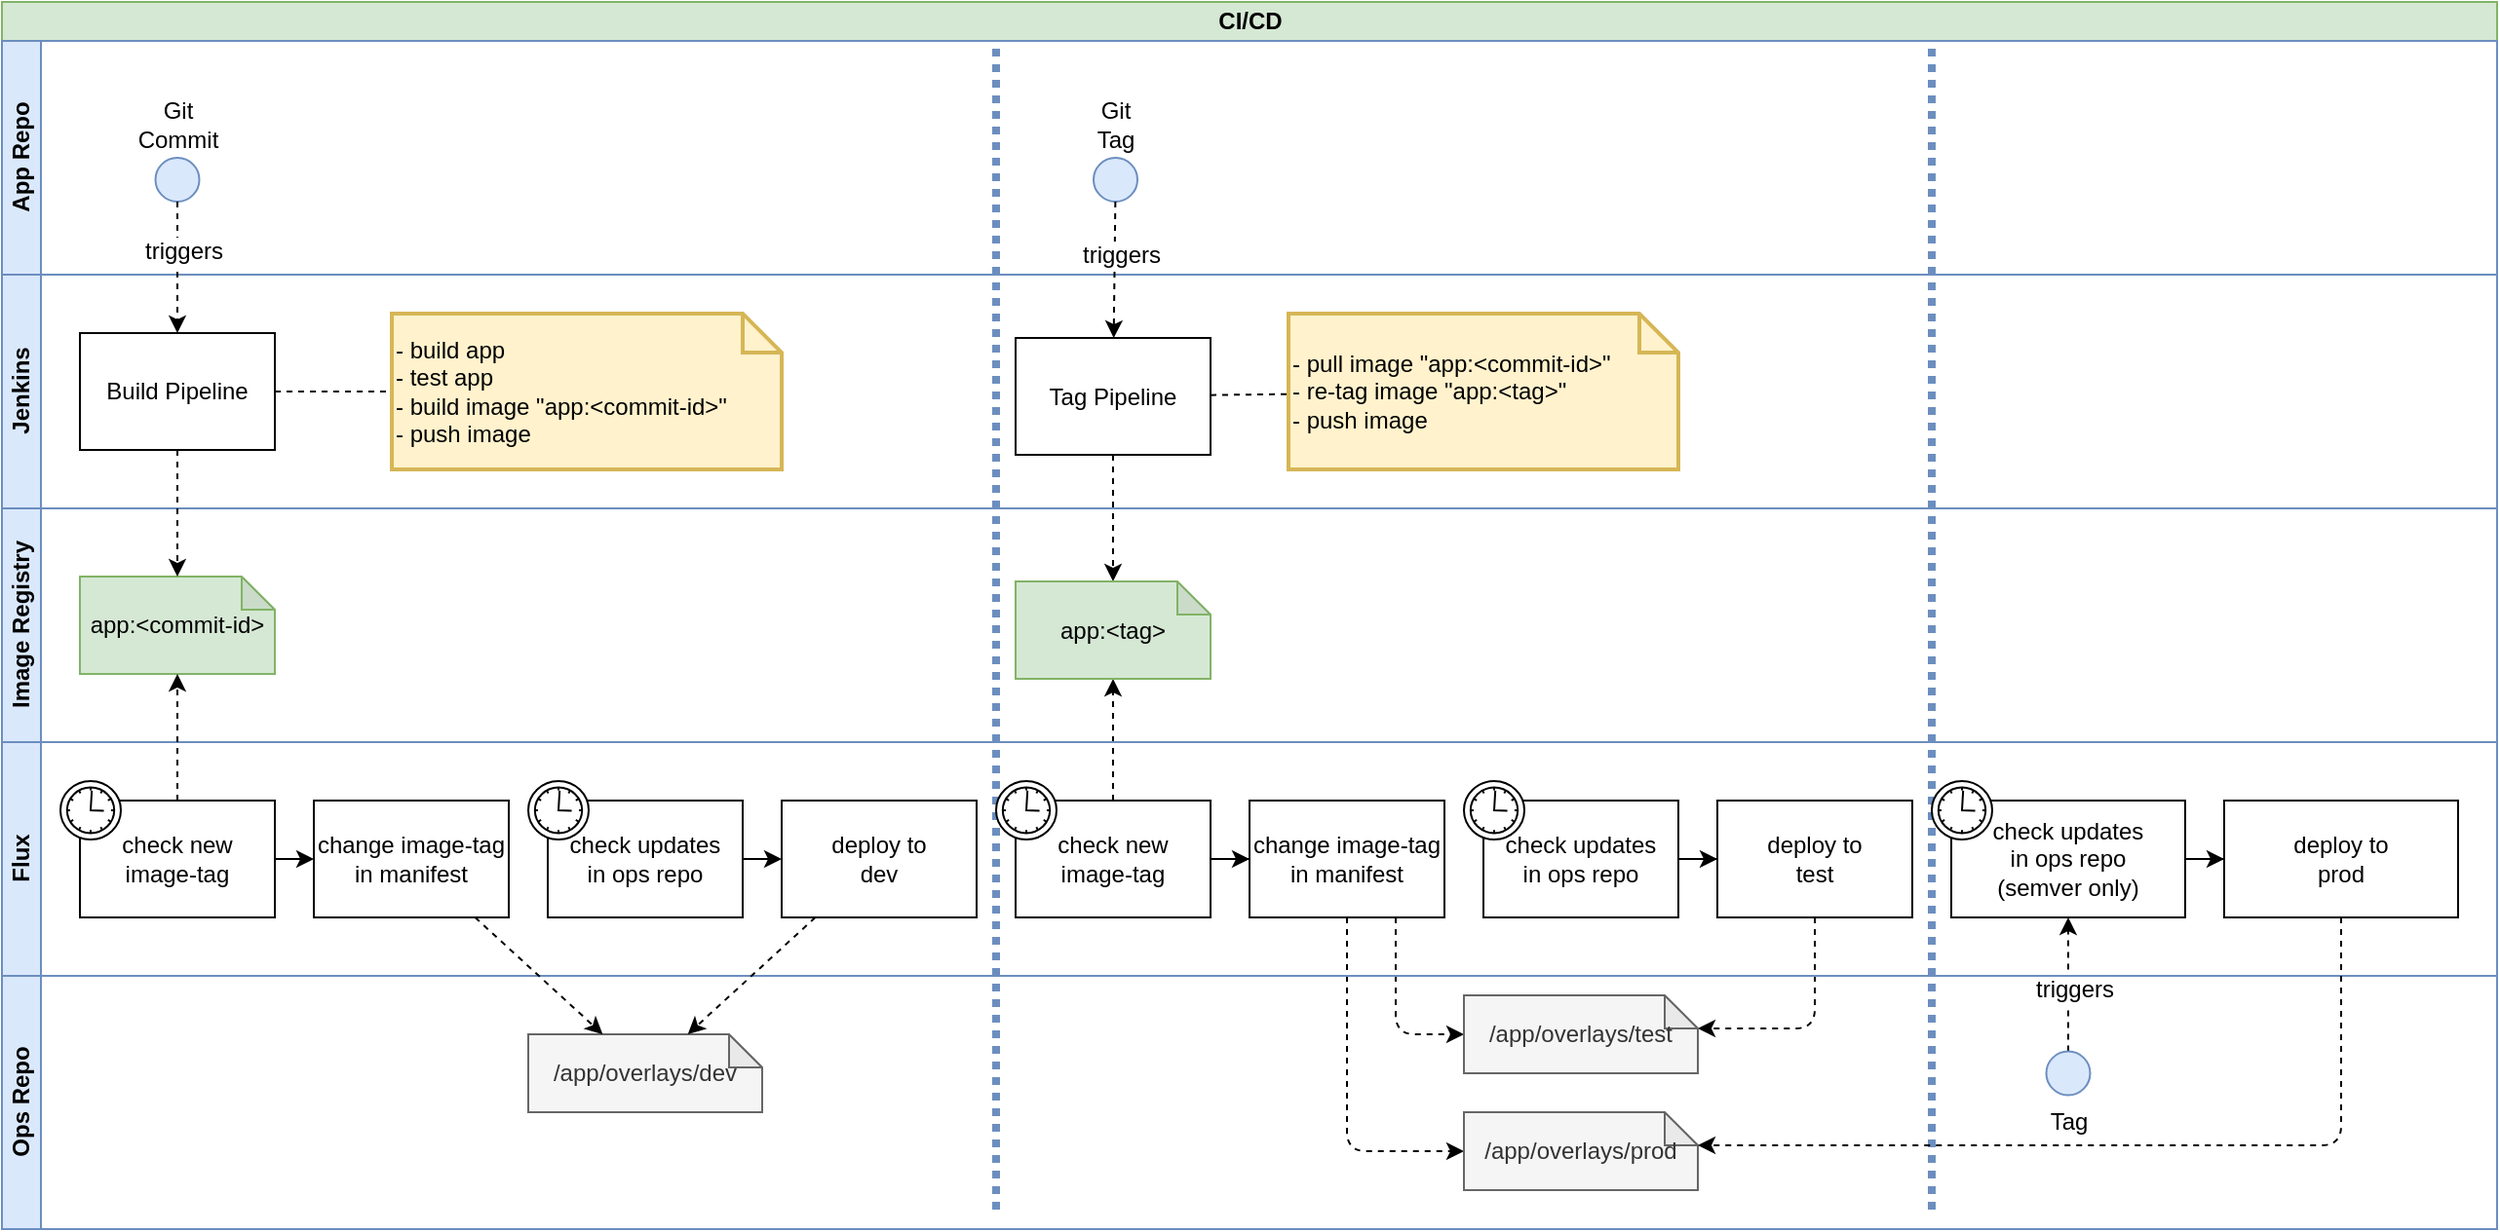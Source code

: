 <mxfile version="13.6.5">
    <diagram id="2l1Gih08ljTuTviZnEwU" name="Page-1">
        <mxGraphModel dx="1030" dy="777" grid="1" gridSize="10" guides="1" tooltips="1" connect="1" arrows="1" fold="1" page="1" pageScale="1" pageWidth="1169" pageHeight="827" math="0" shadow="0">
            <root>
                <mxCell id="0"/>
                <mxCell id="1" parent="0"/>
                <mxCell id="14" value="CI/CD" style="swimlane;html=1;childLayout=stackLayout;resizeParent=1;resizeParentMax=0;horizontal=1;startSize=20;horizontalStack=0;fillColor=#d5e8d4;strokeColor=#82b366;" parent="1" vertex="1">
                    <mxGeometry x="40" y="40" width="1280" height="630" as="geometry">
                        <mxRectangle x="40" y="40" width="50" height="20" as="alternateBounds"/>
                    </mxGeometry>
                </mxCell>
                <mxCell id="15" value="App Repo" style="swimlane;html=1;startSize=20;horizontal=0;fillColor=#dae8fc;strokeColor=#6c8ebf;" parent="14" vertex="1">
                    <mxGeometry y="20" width="1280" height="120" as="geometry"/>
                </mxCell>
                <mxCell id="103" value="" style="endArrow=none;html=1;fontSize=12;fontColor=#000000;strokeWidth=4;dashed=1;dashPattern=1 1;fillColor=#dae8fc;strokeColor=#6c8ebf;" parent="15" edge="1">
                    <mxGeometry width="50" height="50" relative="1" as="geometry">
                        <mxPoint x="990" y="600" as="sourcePoint"/>
                        <mxPoint x="990" as="targetPoint"/>
                    </mxGeometry>
                </mxCell>
                <mxCell id="92" value="Git&lt;br&gt;Tag" style="ellipse;whiteSpace=wrap;html=1;aspect=fixed;labelPosition=center;verticalLabelPosition=top;align=center;verticalAlign=bottom;horizontal=1;fillColor=#dae8fc;strokeColor=#6c8ebf;" parent="15" vertex="1">
                    <mxGeometry x="560" y="60" width="22.5" height="22.5" as="geometry"/>
                </mxCell>
                <mxCell id="25" value="Git&lt;br&gt;Commit" style="ellipse;whiteSpace=wrap;html=1;aspect=fixed;labelPosition=center;verticalLabelPosition=top;align=center;verticalAlign=bottom;horizontal=1;fillColor=#dae8fc;strokeColor=#6c8ebf;" parent="15" vertex="1">
                    <mxGeometry x="78.75" y="60" width="22.5" height="22.5" as="geometry"/>
                </mxCell>
                <mxCell id="16" value="Jenkins" style="swimlane;html=1;startSize=20;horizontal=0;fillColor=#dae8fc;strokeColor=#6c8ebf;" parent="14" vertex="1">
                    <mxGeometry y="140" width="1280" height="120" as="geometry"/>
                </mxCell>
                <mxCell id="99" value="- pull image &quot;app:&amp;lt;commit-id&amp;gt;&quot;&lt;br&gt;- re-tag image &quot;app:&amp;lt;tag&amp;gt;&quot;&lt;br&gt;- push image" style="shape=note;strokeWidth=2;fontSize=12;size=20;whiteSpace=wrap;html=1;fillColor=#fff2cc;strokeColor=#d6b656;align=left;" parent="16" vertex="1">
                    <mxGeometry x="660" y="20" width="200" height="80" as="geometry"/>
                </mxCell>
                <mxCell id="26" value="Build Pipeline" style="whiteSpace=wrap;html=1;" parent="16" vertex="1">
                    <mxGeometry x="40" y="30" width="100" height="60" as="geometry"/>
                </mxCell>
                <mxCell id="68" value="Tag Pipeline" style="whiteSpace=wrap;html=1;" parent="16" vertex="1">
                    <mxGeometry x="520" y="32.5" width="100" height="60" as="geometry"/>
                </mxCell>
                <mxCell id="96" value="&lt;span&gt;- build app&lt;/span&gt;&lt;br&gt;&lt;span&gt;- test app&lt;/span&gt;&lt;br&gt;&lt;span&gt;- build image&amp;nbsp;&lt;/span&gt;&quot;&lt;span style=&quot;text-align: center&quot;&gt;app:&amp;lt;commit-id&amp;gt;&quot;&lt;/span&gt;&lt;br&gt;&lt;span&gt;- push image&lt;/span&gt;" style="shape=note;strokeWidth=2;fontSize=12;size=20;whiteSpace=wrap;html=1;fillColor=#fff2cc;strokeColor=#d6b656;align=left;" parent="16" vertex="1">
                    <mxGeometry x="200" y="20" width="200" height="80" as="geometry"/>
                </mxCell>
                <mxCell id="98" value="" style="endArrow=none;dashed=1;html=1;" parent="16" source="26" target="96" edge="1">
                    <mxGeometry width="50" height="50" relative="1" as="geometry">
                        <mxPoint x="150" y="90" as="sourcePoint"/>
                        <mxPoint x="200" y="40" as="targetPoint"/>
                    </mxGeometry>
                </mxCell>
                <mxCell id="100" value="" style="endArrow=none;dashed=1;html=1;" parent="16" source="68" target="99" edge="1">
                    <mxGeometry width="50" height="50" relative="1" as="geometry">
                        <mxPoint x="420" y="80" as="sourcePoint"/>
                        <mxPoint x="480" y="80" as="targetPoint"/>
                    </mxGeometry>
                </mxCell>
                <mxCell id="102" value="" style="endArrow=none;html=1;fontSize=12;fontColor=#000000;strokeWidth=4;dashed=1;dashPattern=1 1;fillColor=#dae8fc;strokeColor=#6c8ebf;" parent="16" edge="1">
                    <mxGeometry width="50" height="50" relative="1" as="geometry">
                        <mxPoint x="510" y="480" as="sourcePoint"/>
                        <mxPoint x="510" y="-120" as="targetPoint"/>
                    </mxGeometry>
                </mxCell>
                <mxCell id="70" value="" style="endArrow=classic;html=1;dashed=1;" parent="14" source="92" target="68" edge="1">
                    <mxGeometry width="50" height="50" relative="1" as="geometry">
                        <mxPoint x="670" y="120" as="sourcePoint"/>
                        <mxPoint x="534.5" y="170" as="targetPoint"/>
                    </mxGeometry>
                </mxCell>
                <mxCell id="105" value="triggers" style="edgeLabel;html=1;align=center;verticalAlign=middle;resizable=0;points=[];fontSize=12;fontColor=#000000;" parent="70" vertex="1" connectable="0">
                    <mxGeometry x="-0.215" y="3" relative="1" as="geometry">
                        <mxPoint as="offset"/>
                    </mxGeometry>
                </mxCell>
                <mxCell id="71" value="" style="endArrow=classic;html=1;dashed=1;" parent="14" source="68" target="69" edge="1">
                    <mxGeometry width="50" height="50" relative="1" as="geometry">
                        <mxPoint x="545" y="110" as="sourcePoint"/>
                        <mxPoint x="545" y="180" as="targetPoint"/>
                    </mxGeometry>
                </mxCell>
                <mxCell id="79" value="" style="endArrow=classic;html=1;dashed=1;" parent="14" source="75" target="69" edge="1">
                    <mxGeometry width="50" height="50" relative="1" as="geometry">
                        <mxPoint x="690" y="374" as="sourcePoint"/>
                        <mxPoint x="690" y="309" as="targetPoint"/>
                    </mxGeometry>
                </mxCell>
                <mxCell id="82" value="" style="endArrow=classic;html=1;dashed=1;entryX=0;entryY=0.5;entryDx=0;entryDy=0;entryPerimeter=0;exitX=0.75;exitY=1;exitDx=0;exitDy=0;" parent="14" source="74" target="76" edge="1">
                    <mxGeometry width="50" height="50" relative="1" as="geometry">
                        <mxPoint x="720" y="520" as="sourcePoint"/>
                        <mxPoint x="787.083" y="577.5" as="targetPoint"/>
                        <Array as="points">
                            <mxPoint x="715" y="530"/>
                        </Array>
                    </mxGeometry>
                </mxCell>
                <mxCell id="83" value="" style="endArrow=classic;html=1;dashed=1;entryX=0;entryY=0;entryDx=120;entryDy=17;entryPerimeter=0;" parent="14" source="72" target="76" edge="1">
                    <mxGeometry width="50" height="50" relative="1" as="geometry">
                        <mxPoint x="1017.08" y="537.5" as="sourcePoint"/>
                        <mxPoint x="949.997" y="595" as="targetPoint"/>
                        <Array as="points">
                            <mxPoint x="930" y="527"/>
                        </Array>
                    </mxGeometry>
                </mxCell>
                <mxCell id="90" value="" style="endArrow=classic;html=1;dashed=1;entryX=0;entryY=0.5;entryDx=0;entryDy=0;entryPerimeter=0;rounded=1;" parent="14" source="74" target="89" edge="1">
                    <mxGeometry width="50" height="50" relative="1" as="geometry">
                        <mxPoint x="746.897" y="480" as="sourcePoint"/>
                        <mxPoint x="836.782" y="537.5" as="targetPoint"/>
                        <Array as="points">
                            <mxPoint x="690" y="590"/>
                        </Array>
                    </mxGeometry>
                </mxCell>
                <mxCell id="17" value="Image Registry" style="swimlane;html=1;startSize=20;horizontal=0;fillColor=#dae8fc;strokeColor=#6c8ebf;" parent="14" vertex="1">
                    <mxGeometry y="260" width="1280" height="120" as="geometry">
                        <mxRectangle y="260" width="480" height="20" as="alternateBounds"/>
                    </mxGeometry>
                </mxCell>
                <mxCell id="59" value="&lt;span&gt;app:&amp;lt;commit-id&amp;gt;&lt;/span&gt;" style="shape=note;whiteSpace=wrap;html=1;backgroundOutline=1;darkOpacity=0.05;size=17;fillColor=#d5e8d4;strokeColor=#82b366;" parent="17" vertex="1">
                    <mxGeometry x="40" y="35" width="100" height="50" as="geometry"/>
                </mxCell>
                <mxCell id="69" value="&lt;span&gt;app:&amp;lt;tag&amp;gt;&lt;/span&gt;" style="shape=note;whiteSpace=wrap;html=1;backgroundOutline=1;darkOpacity=0.05;size=17;fillColor=#d5e8d4;strokeColor=#82b366;" parent="17" vertex="1">
                    <mxGeometry x="520" y="37.5" width="100" height="50" as="geometry"/>
                </mxCell>
                <mxCell id="88" value="" style="endArrow=classic;html=1;dashed=1;exitX=0.5;exitY=0;exitDx=0;exitDy=0;" parent="14" source="94" target="86" edge="1">
                    <mxGeometry width="50" height="50" relative="1" as="geometry">
                        <mxPoint x="1060" y="535" as="sourcePoint"/>
                        <mxPoint x="1130" y="592.5" as="targetPoint"/>
                    </mxGeometry>
                </mxCell>
                <mxCell id="106" value="triggers" style="edgeLabel;html=1;align=center;verticalAlign=middle;resizable=0;points=[];fontSize=12;fontColor=#000000;" parent="88" vertex="1" connectable="0">
                    <mxGeometry x="-0.076" y="-3" relative="1" as="geometry">
                        <mxPoint as="offset"/>
                    </mxGeometry>
                </mxCell>
                <mxCell id="23" value="Flux" style="swimlane;html=1;startSize=20;horizontal=0;fillColor=#dae8fc;strokeColor=#6c8ebf;" parent="14" vertex="1">
                    <mxGeometry y="380" width="1280" height="120" as="geometry">
                        <mxRectangle y="380" width="480" height="20" as="alternateBounds"/>
                    </mxGeometry>
                </mxCell>
                <mxCell id="86" value="check updates&lt;br&gt;in ops repo&lt;br&gt;(semver only)" style="whiteSpace=wrap;html=1;" parent="23" vertex="1">
                    <mxGeometry x="1000" y="30" width="120" height="60" as="geometry"/>
                </mxCell>
                <mxCell id="111" value="" style="shape=mxgraph.bpmn.shape;html=1;verticalLabelPosition=bottom;labelBackgroundColor=#ffffff;verticalAlign=top;align=center;perimeter=ellipsePerimeter;outlineConnect=0;outline=standard;symbol=timer;" parent="23" vertex="1">
                    <mxGeometry x="990" y="20" width="31" height="30" as="geometry"/>
                </mxCell>
                <mxCell id="73" value="check updates&lt;br&gt;in ops repo" style="whiteSpace=wrap;html=1;" parent="23" vertex="1">
                    <mxGeometry x="760" y="30" width="100" height="60" as="geometry"/>
                </mxCell>
                <mxCell id="85" style="edgeStyle=orthogonalEdgeStyle;rounded=0;orthogonalLoop=1;jettySize=auto;html=1;" parent="23" source="86" target="87" edge="1">
                    <mxGeometry relative="1" as="geometry"/>
                </mxCell>
                <mxCell id="110" value="" style="shape=mxgraph.bpmn.shape;html=1;verticalLabelPosition=bottom;labelBackgroundColor=#ffffff;verticalAlign=top;align=center;perimeter=ellipsePerimeter;outlineConnect=0;outline=standard;symbol=timer;" parent="23" vertex="1">
                    <mxGeometry x="750" y="20" width="31" height="30" as="geometry"/>
                </mxCell>
                <mxCell id="87" value="deploy to &lt;br&gt;prod" style="whiteSpace=wrap;html=1;" parent="23" vertex="1">
                    <mxGeometry x="1140" y="30" width="120" height="60" as="geometry"/>
                </mxCell>
                <mxCell id="57" value="deploy to &lt;br&gt;dev" style="whiteSpace=wrap;html=1;" parent="23" vertex="1">
                    <mxGeometry x="400" y="30" width="100" height="60" as="geometry"/>
                </mxCell>
                <mxCell id="55" value="check updates&lt;br&gt;in ops repo" style="whiteSpace=wrap;html=1;" parent="23" vertex="1">
                    <mxGeometry x="280" y="30" width="100" height="60" as="geometry"/>
                </mxCell>
                <mxCell id="29" value="change&amp;nbsp;image-tag&lt;br&gt;in manifest" style="whiteSpace=wrap;html=1;" parent="23" vertex="1">
                    <mxGeometry x="160" y="30" width="100" height="60" as="geometry"/>
                </mxCell>
                <mxCell id="28" value="check new&lt;br&gt;image-tag" style="whiteSpace=wrap;html=1;" parent="23" vertex="1">
                    <mxGeometry x="40" y="30" width="100" height="60" as="geometry"/>
                </mxCell>
                <mxCell id="30" value="" style="edgeStyle=orthogonalEdgeStyle;orthogonalLoop=1;jettySize=auto;html=1;" parent="23" source="28" target="29" edge="1">
                    <mxGeometry relative="1" as="geometry"/>
                </mxCell>
                <mxCell id="58" value="" style="edgeStyle=orthogonalEdgeStyle;orthogonalLoop=1;jettySize=auto;html=1;" parent="23" source="55" target="57" edge="1">
                    <mxGeometry relative="1" as="geometry"/>
                </mxCell>
                <mxCell id="80" style="edgeStyle=orthogonalEdgeStyle;rounded=0;orthogonalLoop=1;jettySize=auto;html=1;" parent="23" source="75" target="74" edge="1">
                    <mxGeometry relative="1" as="geometry"/>
                </mxCell>
                <mxCell id="72" value="deploy to &lt;br&gt;test" style="whiteSpace=wrap;html=1;" parent="23" vertex="1">
                    <mxGeometry x="880" y="30" width="100" height="60" as="geometry"/>
                </mxCell>
                <mxCell id="74" value="change&amp;nbsp;image-tag&lt;br&gt;in manifest" style="whiteSpace=wrap;html=1;" parent="23" vertex="1">
                    <mxGeometry x="640" y="30" width="100" height="60" as="geometry"/>
                </mxCell>
                <mxCell id="81" style="edgeStyle=orthogonalEdgeStyle;rounded=0;orthogonalLoop=1;jettySize=auto;html=1;" parent="23" source="73" target="72" edge="1">
                    <mxGeometry relative="1" as="geometry"/>
                </mxCell>
                <mxCell id="107" value="" style="shape=mxgraph.bpmn.shape;html=1;verticalLabelPosition=bottom;labelBackgroundColor=#ffffff;verticalAlign=top;align=center;perimeter=ellipsePerimeter;outlineConnect=0;outline=standard;symbol=timer;" parent="23" vertex="1">
                    <mxGeometry x="30" y="20" width="31" height="30" as="geometry"/>
                </mxCell>
                <mxCell id="108" value="" style="shape=mxgraph.bpmn.shape;html=1;verticalLabelPosition=bottom;labelBackgroundColor=#ffffff;verticalAlign=top;align=center;perimeter=ellipsePerimeter;outlineConnect=0;outline=standard;symbol=timer;" parent="23" vertex="1">
                    <mxGeometry x="270" y="20" width="31" height="30" as="geometry"/>
                </mxCell>
                <mxCell id="75" value="check new&lt;br&gt;image-tag" style="whiteSpace=wrap;html=1;" parent="23" vertex="1">
                    <mxGeometry x="520" y="30" width="100" height="60" as="geometry"/>
                </mxCell>
                <mxCell id="109" value="" style="shape=mxgraph.bpmn.shape;html=1;verticalLabelPosition=bottom;labelBackgroundColor=#ffffff;verticalAlign=top;align=center;perimeter=ellipsePerimeter;outlineConnect=0;outline=standard;symbol=timer;" parent="23" vertex="1">
                    <mxGeometry x="510" y="20" width="31" height="30" as="geometry"/>
                </mxCell>
                <mxCell id="24" value="Ops Repo" style="swimlane;html=1;startSize=20;horizontal=0;fillColor=#dae8fc;strokeColor=#6c8ebf;" parent="14" vertex="1">
                    <mxGeometry y="500" width="1280" height="130" as="geometry">
                        <mxRectangle y="380" width="480" height="20" as="alternateBounds"/>
                    </mxGeometry>
                </mxCell>
                <mxCell id="76" value="&lt;span&gt;/app/overlays/test&lt;br&gt;&lt;/span&gt;" style="shape=note;whiteSpace=wrap;html=1;backgroundOutline=1;darkOpacity=0.05;size=17;fillColor=#f5f5f5;strokeColor=#666666;fontColor=#333333;" parent="24" vertex="1">
                    <mxGeometry x="750" y="10" width="120" height="40" as="geometry"/>
                </mxCell>
                <mxCell id="60" value="&lt;span&gt;/app/overlays/dev&lt;br&gt;&lt;/span&gt;" style="shape=note;whiteSpace=wrap;html=1;backgroundOutline=1;darkOpacity=0.05;size=17;fillColor=#f5f5f5;strokeColor=#666666;fontColor=#333333;" parent="24" vertex="1">
                    <mxGeometry x="270" y="30" width="120" height="40" as="geometry"/>
                </mxCell>
                <mxCell id="94" value="Tag" style="ellipse;whiteSpace=wrap;html=1;aspect=fixed;labelPosition=center;verticalLabelPosition=bottom;align=center;verticalAlign=top;horizontal=1;fillColor=#dae8fc;strokeColor=#6c8ebf;" parent="24" vertex="1">
                    <mxGeometry x="1048.75" y="38.75" width="22.5" height="22.5" as="geometry"/>
                </mxCell>
                <mxCell id="89" value="&lt;span&gt;/app/overlays/prod&lt;br&gt;&lt;/span&gt;" style="shape=note;whiteSpace=wrap;html=1;backgroundOutline=1;darkOpacity=0.05;size=17;fillColor=#f5f5f5;strokeColor=#666666;fontColor=#333333;" parent="24" vertex="1">
                    <mxGeometry x="750" y="70" width="120" height="40" as="geometry"/>
                </mxCell>
                <mxCell id="62" value="" style="endArrow=classic;html=1;dashed=1;" parent="14" source="29" target="60" edge="1">
                    <mxGeometry width="50" height="50" relative="1" as="geometry">
                        <mxPoint x="120" y="590" as="sourcePoint"/>
                        <mxPoint x="170" y="540" as="targetPoint"/>
                    </mxGeometry>
                </mxCell>
                <mxCell id="63" value="" style="endArrow=classic;html=1;dashed=1;" parent="14" source="57" target="60" edge="1">
                    <mxGeometry width="50" height="50" relative="1" as="geometry">
                        <mxPoint x="268.5" y="480" as="sourcePoint"/>
                        <mxPoint x="303.958" y="537.5" as="targetPoint"/>
                    </mxGeometry>
                </mxCell>
                <mxCell id="64" value="" style="endArrow=classic;html=1;dashed=1;" parent="14" source="25" target="26" edge="1">
                    <mxGeometry width="50" height="50" relative="1" as="geometry">
                        <mxPoint x="180" y="82.5" as="sourcePoint"/>
                        <mxPoint x="215.458" y="140" as="targetPoint"/>
                    </mxGeometry>
                </mxCell>
                <mxCell id="104" value="triggers" style="edgeLabel;html=1;align=center;verticalAlign=middle;resizable=0;points=[];fontSize=12;fontColor=#000000;" parent="64" vertex="1" connectable="0">
                    <mxGeometry x="-0.274" y="3" relative="1" as="geometry">
                        <mxPoint y="1" as="offset"/>
                    </mxGeometry>
                </mxCell>
                <mxCell id="65" value="" style="endArrow=classic;html=1;dashed=1;" parent="14" source="26" target="59" edge="1">
                    <mxGeometry width="50" height="50" relative="1" as="geometry">
                        <mxPoint x="110" y="110" as="sourcePoint"/>
                        <mxPoint x="110" y="180" as="targetPoint"/>
                    </mxGeometry>
                </mxCell>
                <mxCell id="66" value="" style="endArrow=classic;html=1;dashed=1;" parent="14" source="28" target="59" edge="1">
                    <mxGeometry width="50" height="50" relative="1" as="geometry">
                        <mxPoint x="120" y="120" as="sourcePoint"/>
                        <mxPoint x="120" y="190" as="targetPoint"/>
                    </mxGeometry>
                </mxCell>
                <mxCell id="91" value="" style="endArrow=classic;html=1;dashed=1;entryX=0;entryY=0;entryDx=120;entryDy=17;entryPerimeter=0;exitX=0.5;exitY=1;exitDx=0;exitDy=0;" parent="14" source="87" target="89" edge="1">
                    <mxGeometry width="50" height="50" relative="1" as="geometry">
                        <mxPoint x="920.165" y="480" as="sourcePoint"/>
                        <mxPoint x="880" y="540.75" as="targetPoint"/>
                        <Array as="points">
                            <mxPoint x="1200" y="587"/>
                        </Array>
                    </mxGeometry>
                </mxCell>
            </root>
        </mxGraphModel>
    </diagram>
</mxfile>